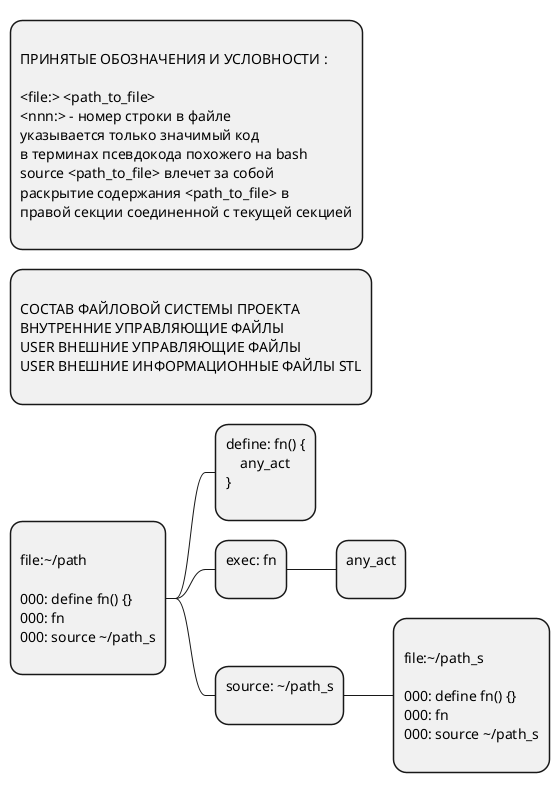 @startmindmap
*:
ПРИНЯТЫЕ ОБОЗНАЧЕНИЯ И УСЛОВНОСТИ :

<file:> <path_to_file>
<nnn:> - номер строки в файле
указывается только значимый код 
в терминах псевдокода похожего на bash
source <path_to_file> влечет за собой 
раскрытие содержания <path_to_file> в 
правой секции соединенной с текущей секцией
;

*:
СОСТАВ ФАЙЛОВОЙ СИСТЕМЫ ПРОЕКТА
ВНУТРЕННИЕ УПРАВЛЯЮЩИЕ ФАЙЛЫ
USER ВНЕШНИЕ УПРАВЛЯЮЩИЕ ФАЙЛЫ
USER ВНЕШНИЕ ИНФОРМАЦИОННЫЕ ФАЙЛЫ STL
;


*:
file:\~/path

000: define fn() {}
000: fn 
000: source \~/path_s
;

**:define: fn() {
    any_act
}
;

**:exec: fn
;

***:any_act
;

**:source: \~/path_s
;

***:
file:\~/path_s

000: define fn() {}
000: fn 
000: source \~/path_s
;

@endmindmap